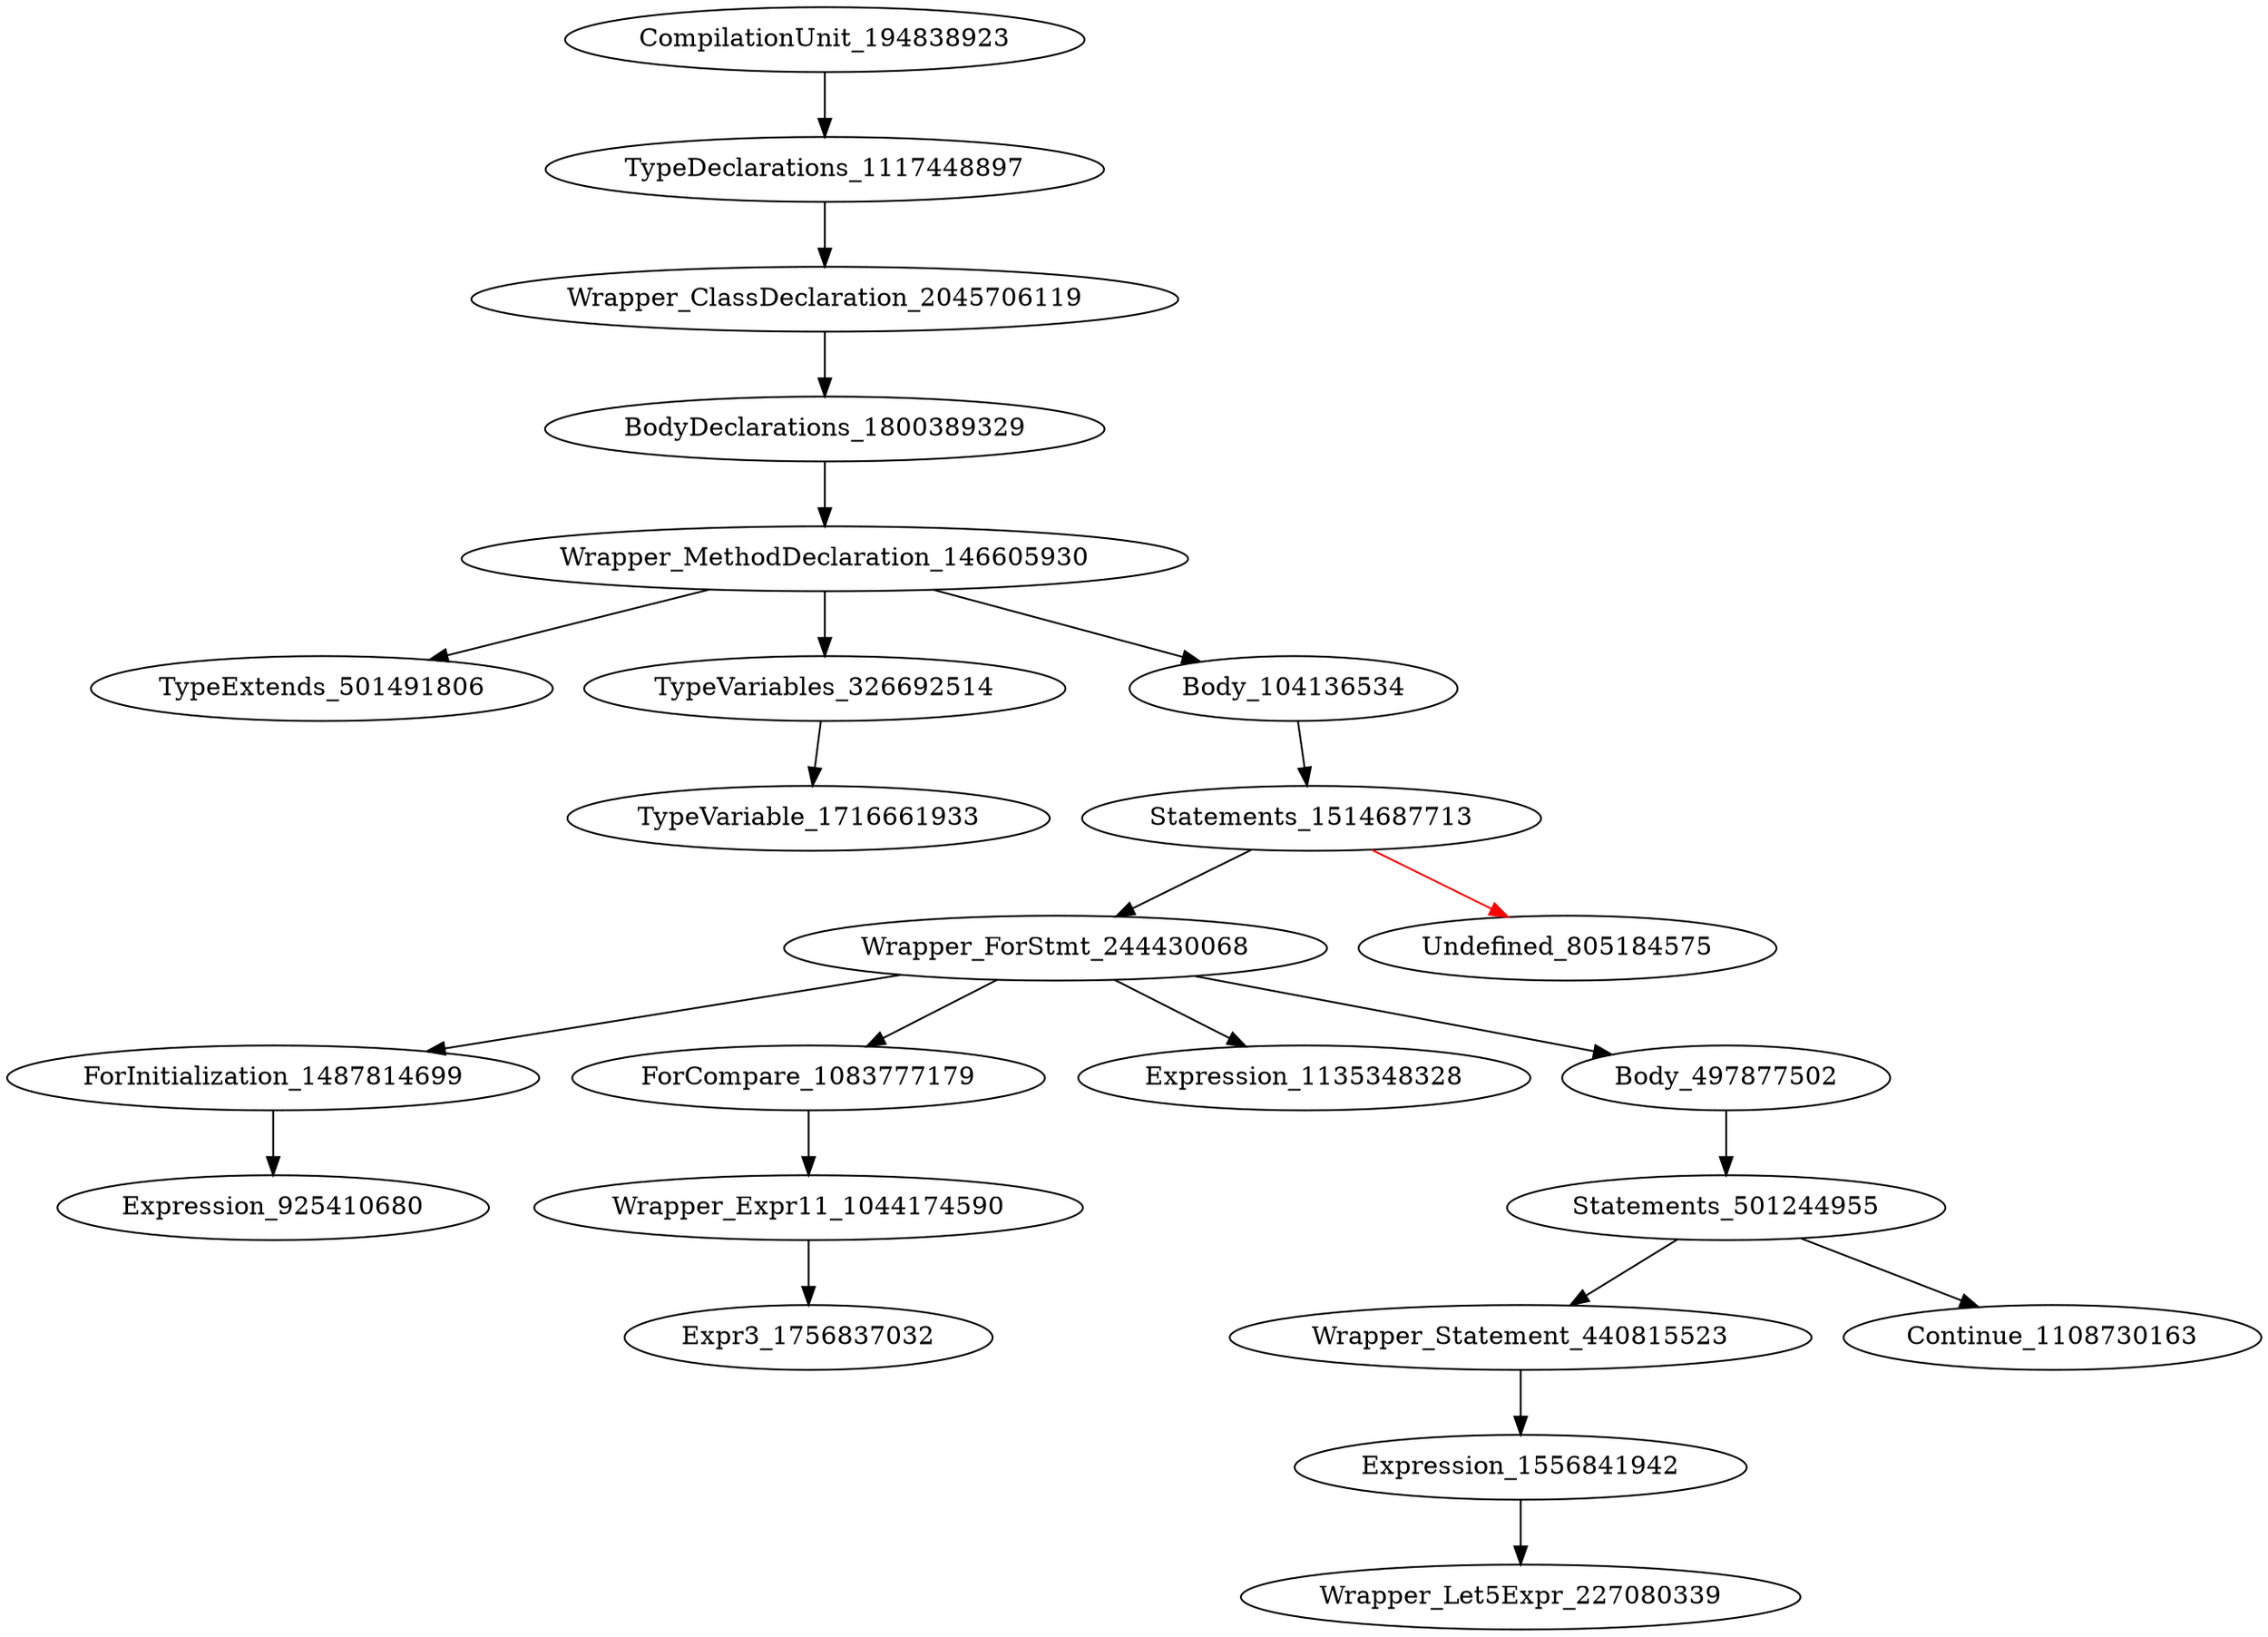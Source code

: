 digraph {
CompilationUnit_194838923 -> TypeDeclarations_1117448897
TypeDeclarations_1117448897 -> Wrapper_ClassDeclaration_2045706119
Wrapper_ClassDeclaration_2045706119 -> BodyDeclarations_1800389329
BodyDeclarations_1800389329 -> Wrapper_MethodDeclaration_146605930
Wrapper_MethodDeclaration_146605930 -> TypeExtends_501491806
Wrapper_MethodDeclaration_146605930 -> TypeVariables_326692514
Wrapper_MethodDeclaration_146605930 -> Body_104136534
TypeVariables_326692514 -> TypeVariable_1716661933
Body_104136534 -> Statements_1514687713
Statements_1514687713 -> Wrapper_ForStmt_244430068
Statements_1514687713 -> Undefined_805184575 [color = red] 
Wrapper_ForStmt_244430068 -> ForInitialization_1487814699
Wrapper_ForStmt_244430068 -> ForCompare_1083777179
Wrapper_ForStmt_244430068 -> Expression_1135348328
Wrapper_ForStmt_244430068 -> Body_497877502
ForInitialization_1487814699 -> Expression_925410680
ForCompare_1083777179 -> Wrapper_Expr11_1044174590
Body_497877502 -> Statements_501244955
Wrapper_Expr11_1044174590 -> Expr3_1756837032
Statements_501244955 -> Wrapper_Statement_440815523
Statements_501244955 -> Continue_1108730163
Wrapper_Statement_440815523 -> Expression_1556841942
Expression_1556841942 -> Wrapper_Let5Expr_227080339
}